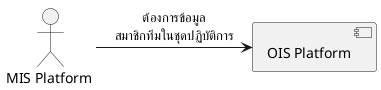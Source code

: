 @startuml
  :MIS Platform : as MIS
  MIS -right-> [OIS Platform] : ต้องการข้อมูล\nสมาชิกทีมในชุดปฏิบัติการ
@enduml
